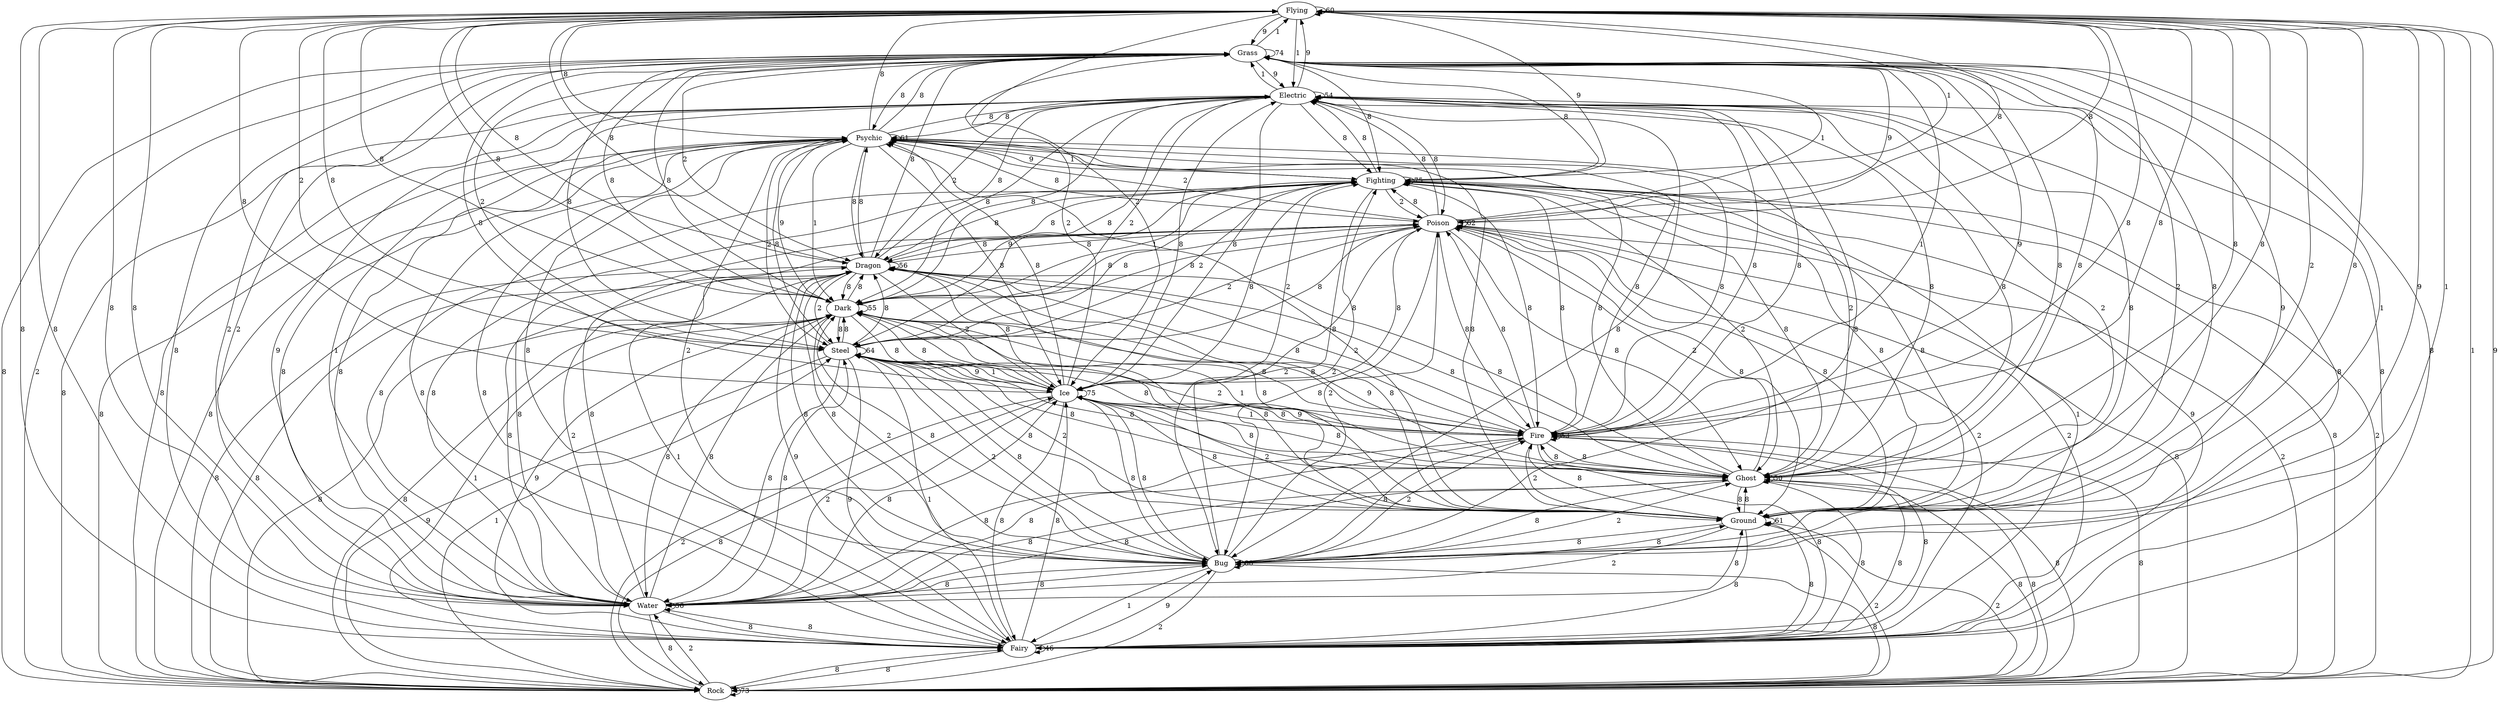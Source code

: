 digraph pokes {
beautify=true
Flying -> Flying [label="60"];
Flying -> Grass [label="9"];
Flying -> Rock [label="1"];
Flying -> Fairy [label="8"];
Flying -> Water [label="8"];
Flying -> Bug [label="9"];
Flying -> Ground [label="2"];
Flying -> Ghost [label="8"];
Flying -> Fire [label="8"];
Flying -> Ice [label="2"];
Flying -> Steel [label="8"];
Flying -> Dark [label="8"];
Flying -> Dragon [label="8"];
Flying -> Poison [label="8"];
Flying -> Fighting [label="9"];
Flying -> Psychic [label="8"];
Flying -> Electric [label="1"];
Grass -> Flying [label="1"];
Grass -> Grass [label="74"];
Grass -> Rock [label="8"];
Grass -> Fairy [label="8"];
Grass -> Water [label="2"];
Grass -> Bug [label="1"];
Grass -> Ground [label="2"];
Grass -> Ghost [label="8"];
Grass -> Fire [label="1"];
Grass -> Ice [label="8"];
Grass -> Steel [label="8"];
Grass -> Dark [label="8"];
Grass -> Dragon [label="2"];
Grass -> Poison [label="9"];
Grass -> Fighting [label="8"];
Grass -> Psychic [label="8"];
Grass -> Electric [label="9"];
Rock -> Flying [label="9"];
Rock -> Grass [label="2"];
Rock -> Rock [label="73"];
Rock -> Fairy [label="8"];
Rock -> Water [label="2"];
Rock -> Bug [label="8"];
Rock -> Ground [label="2"];
Rock -> Ghost [label="8"];
Rock -> Fire [label="8"];
Rock -> Ice [label="8"];
Rock -> Steel [label="1"];
Rock -> Dark [label="8"];
Rock -> Dragon [label="8"];
Rock -> Poison [label="2"];
Rock -> Fighting [label="2"];
Rock -> Psychic [label="8"];
Rock -> Electric [label="8"];
Fairy -> Flying [label="8"];
Fairy -> Grass [label="8"];
Fairy -> Rock [label="8"];
Fairy -> Fairy [label="46"];
Fairy -> Water [label="8"];
Fairy -> Bug [label="9"];
Fairy -> Ground [label="8"];
Fairy -> Ghost [label="8"];
Fairy -> Fire [label="8"];
Fairy -> Ice [label="8"];
Fairy -> Steel [label="1"];
Fairy -> Dark [label="9"];
Fairy -> Dragon [label="9"];
Fairy -> Poison [label="2"];
Fairy -> Fighting [label="9"];
Fairy -> Psychic [label="8"];
Fairy -> Electric [label="8"];
Water -> Flying [label="8"];
Water -> Grass [label="2"];
Water -> Rock [label="8"];
Water -> Fairy [label="8"];
Water -> Water [label="56"];
Water -> Bug [label="8"];
Water -> Ground [label="8"];
Water -> Ghost [label="8"];
Water -> Fire [label="8"];
Water -> Ice [label="8"];
Water -> Steel [label="8"];
Water -> Dark [label="8"];
Water -> Dragon [label="2"];
Water -> Poison [label="8"];
Water -> Fighting [label="8"];
Water -> Psychic [label="8"];
Water -> Electric [label="1"];
Bug -> Flying [label="1"];
Bug -> Grass [label="9"];
Bug -> Rock [label="2"];
Bug -> Fairy [label="1"];
Bug -> Water [label="8"];
Bug -> Bug [label="80"];
Bug -> Ground [label="8"];
Bug -> Ghost [label="2"];
Bug -> Fire [label="2"];
Bug -> Ice [label="8"];
Bug -> Steel [label="8"];
Bug -> Dark [label="8"];
Bug -> Dragon [label="8"];
Bug -> Poison [label="2"];
Bug -> Fighting [label="2"];
Bug -> Psychic [label="8"];
Bug -> Electric [label="8"];
Ground -> Flying [label="8"];
Ground -> Grass [label="8"];
Ground -> Rock [label="2"];
Ground -> Fairy [label="8"];
Ground -> Water [label="2"];
Ground -> Bug [label="8"];
Ground -> Ground [label="61"];
Ground -> Ghost [label="8"];
Ground -> Fire [label="8"];
Ground -> Ice [label="2"];
Ground -> Steel [label="2"];
Ground -> Dark [label="8"];
Ground -> Dragon [label="8"];
Ground -> Poison [label="8"];
Ground -> Fighting [label="8"];
Ground -> Psychic [label="8"];
Ground -> Electric [label="8"];
Ghost -> Flying [label="8"];
Ghost -> Grass [label="8"];
Ghost -> Rock [label="8"];
Ghost -> Fairy [label="8"];
Ghost -> Water [label="8"];
Ghost -> Bug [label="8"];
Ghost -> Ground [label="8"];
Ghost -> Ghost [label="50"];
Ghost -> Fire [label="8"];
Ghost -> Ice [label="8"];
Ghost -> Steel [label="8"];
Ghost -> Dark [label="1"];
Ghost -> Dragon [label="8"];
Ghost -> Poison [label="2"];
Ghost -> Fighting [label="8"];
Ghost -> Psychic [label="8"];
Ghost -> Electric [label="8"];
Fire -> Flying [label="8"];
Fire -> Grass [label="9"];
Fire -> Rock [label="8"];
Fire -> Fairy [label="8"];
Fire -> Water [label="8"];
Fire -> Bug [label="8"];
Fire -> Ground [label="2"];
Fire -> Ghost [label="8"];
Fire -> Fire [label="53"];
Fire -> Ice [label="9"];
Fire -> Steel [label="2"];
Fire -> Dark [label="8"];
Fire -> Dragon [label="2"];
Fire -> Poison [label="8"];
Fire -> Fighting [label="8"];
Fire -> Psychic [label="8"];
Fire -> Electric [label="8"];
Ice -> Flying [label="8"];
Ice -> Grass [label="2"];
Ice -> Rock [label="2"];
Ice -> Fairy [label="8"];
Ice -> Water [label="2"];
Ice -> Bug [label="8"];
Ice -> Ground [label="8"];
Ice -> Ghost [label="8"];
Ice -> Fire [label="1"];
Ice -> Ice [label="75"];
Ice -> Steel [label="1"];
Ice -> Dark [label="8"];
Ice -> Dragon [label="8"];
Ice -> Poison [label="8"];
Ice -> Fighting [label="2"];
Ice -> Psychic [label="8"];
Ice -> Electric [label="8"];
Steel -> Flying [label="2"];
Steel -> Grass [label="2"];
Steel -> Rock [label="9"];
Steel -> Fairy [label="9"];
Steel -> Water [label="8"];
Steel -> Bug [label="2"];
Steel -> Ground [label="8"];
Steel -> Ghost [label="8"];
Steel -> Fire [label="8"];
Steel -> Ice [label="9"];
Steel -> Steel [label="64"];
Steel -> Dark [label="8"];
Steel -> Dragon [label="8"];
Steel -> Poison [label="8"];
Steel -> Fighting [label="2"];
Steel -> Psychic [label="8"];
Steel -> Electric [label="2"];
Dark -> Flying [label="8"];
Dark -> Grass [label="8"];
Dark -> Rock [label="8"];
Dark -> Fairy [label="1"];
Dark -> Water [label="8"];
Dark -> Bug [label="2"];
Dark -> Ground [label="8"];
Dark -> Ghost [label="9"];
Dark -> Fire [label="8"];
Dark -> Ice [label="8"];
Dark -> Steel [label="8"];
Dark -> Dark [label="55"];
Dark -> Dragon [label="8"];
Dark -> Poison [label="8"];
Dark -> Fighting [label="1"];
Dark -> Psychic [label="9"];
Dark -> Electric [label="8"];
Dragon -> Flying [label="8"];
Dragon -> Grass [label="8"];
Dragon -> Rock [label="8"];
Dragon -> Fairy [label="1"];
Dragon -> Water [label="8"];
Dragon -> Bug [label="8"];
Dragon -> Ground [label="8"];
Dragon -> Ghost [label="8"];
Dragon -> Fire [label="8"];
Dragon -> Ice [label="2"];
Dragon -> Steel [label="2"];
Dragon -> Dark [label="8"];
Dragon -> Dragon [label="56"];
Dragon -> Poison [label="8"];
Dragon -> Fighting [label="8"];
Dragon -> Psychic [label="8"];
Dragon -> Electric [label="8"];
Poison -> Flying [label="8"];
Poison -> Grass [label="1"];
Poison -> Rock [label="8"];
Poison -> Fairy [label="2"];
Poison -> Water [label="8"];
Poison -> Bug [label="8"];
Poison -> Ground [label="8"];
Poison -> Ghost [label="8"];
Poison -> Fire [label="8"];
Poison -> Ice [label="8"];
Poison -> Steel [label="2"];
Poison -> Dark [label="8"];
Poison -> Dragon [label="8"];
Poison -> Poison [label="62"];
Poison -> Fighting [label="8"];
Poison -> Psychic [label="2"];
Poison -> Electric [label="8"];
Fighting -> Flying [label="1"];
Fighting -> Grass [label="8"];
Fighting -> Rock [label="8"];
Fighting -> Fairy [label="1"];
Fighting -> Water [label="8"];
Fighting -> Bug [label="2"];
Fighting -> Ground [label="8"];
Fighting -> Ghost [label="2"];
Fighting -> Fire [label="8"];
Fighting -> Ice [label="8"];
Fighting -> Steel [label="8"];
Fighting -> Dark [label="9"];
Fighting -> Dragon [label="8"];
Fighting -> Poison [label="2"];
Fighting -> Fighting [label="75"];
Fighting -> Psychic [label="1"];
Fighting -> Electric [label="8"];
Psychic -> Flying [label="8"];
Psychic -> Grass [label="8"];
Psychic -> Rock [label="8"];
Psychic -> Fairy [label="8"];
Psychic -> Water [label="8"];
Psychic -> Bug [label="2"];
Psychic -> Ground [label="8"];
Psychic -> Ghost [label="2"];
Psychic -> Fire [label="8"];
Psychic -> Ice [label="8"];
Psychic -> Steel [label="2"];
Psychic -> Dark [label="1"];
Psychic -> Dragon [label="8"];
Psychic -> Poison [label="8"];
Psychic -> Fighting [label="9"];
Psychic -> Psychic [label="61"];
Psychic -> Electric [label="8"];
Electric -> Flying [label="9"];
Electric -> Grass [label="1"];
Electric -> Rock [label="8"];
Electric -> Fairy [label="8"];
Electric -> Water [label="9"];
Electric -> Bug [label="8"];
Electric -> Ground [label="2"];
Electric -> Ghost [label="8"];
Electric -> Fire [label="8"];
Electric -> Ice [label="8"];
Electric -> Steel [label="8"];
Electric -> Dark [label="8"];
Electric -> Dragon [label="2"];
Electric -> Poison [label="8"];
Electric -> Fighting [label="8"];
Electric -> Psychic [label="8"];
Electric -> Electric [label="54"];
}
